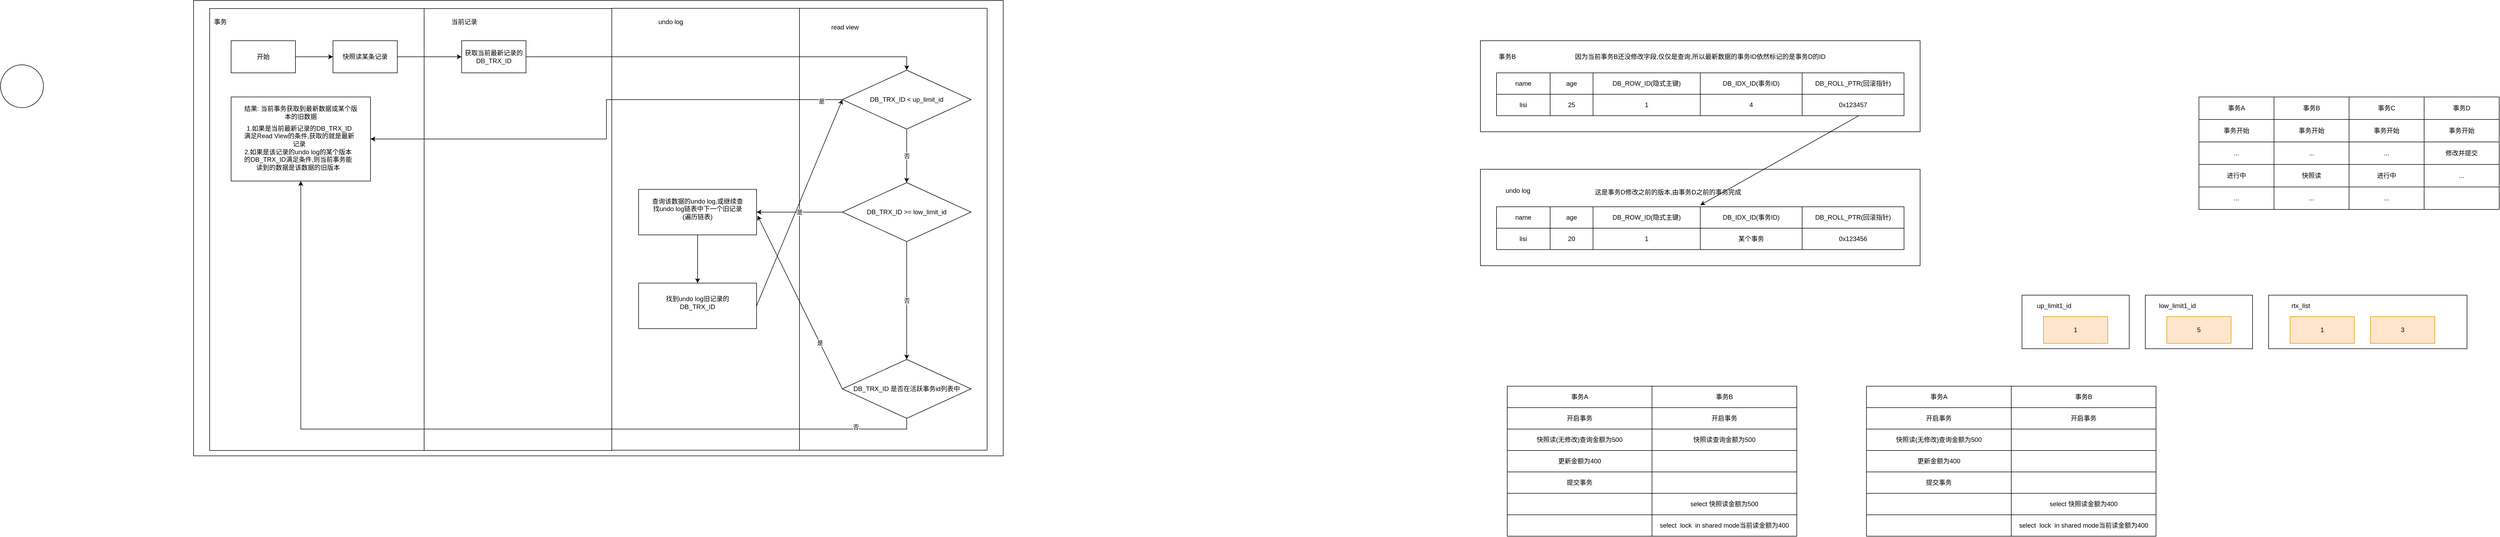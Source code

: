 <mxfile version="14.5.4" type="github"><diagram id="CiYiA7Lm6PlX9SgXNYzB" name="第 1 页"><mxGraphModel dx="5797" dy="763" grid="1" gridSize="10" guides="1" tooltips="1" connect="1" arrows="1" fold="1" page="1" pageScale="1" pageWidth="827" pageHeight="1169" math="0" shadow="0"><root><mxCell id="0"/><mxCell id="1" parent="0"/><mxCell id="VI7met31tcs0pyRNl2XF-115" value="" style="rounded=0;whiteSpace=wrap;html=1;" parent="1" vertex="1"><mxGeometry x="-3610" y="50" width="1510" height="850" as="geometry"/></mxCell><mxCell id="VI7met31tcs0pyRNl2XF-125" value="" style="rounded=0;whiteSpace=wrap;html=1;" parent="1" vertex="1"><mxGeometry x="-2480" y="64.5" width="350" height="825" as="geometry"/></mxCell><mxCell id="VI7met31tcs0pyRNl2XF-123" value="" style="rounded=0;whiteSpace=wrap;html=1;" parent="1" vertex="1"><mxGeometry x="-2830" y="64.5" width="350" height="825" as="geometry"/></mxCell><mxCell id="VI7met31tcs0pyRNl2XF-119" value="" style="rounded=0;whiteSpace=wrap;html=1;" parent="1" vertex="1"><mxGeometry x="-3180" y="65" width="350" height="825" as="geometry"/></mxCell><mxCell id="VI7met31tcs0pyRNl2XF-116" value="" style="rounded=0;whiteSpace=wrap;html=1;" parent="1" vertex="1"><mxGeometry x="-3580" y="65" width="400" height="825" as="geometry"/></mxCell><mxCell id="VI7met31tcs0pyRNl2XF-26" value="" style="shape=table;html=1;whiteSpace=wrap;startSize=0;container=1;collapsible=0;childLayout=tableLayout;" parent="1" vertex="1"><mxGeometry x="130" y="230" width="560" height="210" as="geometry"/></mxCell><mxCell id="VI7met31tcs0pyRNl2XF-27" value="" style="shape=partialRectangle;html=1;whiteSpace=wrap;collapsible=0;dropTarget=0;pointerEvents=0;fillColor=none;top=0;left=0;bottom=0;right=0;points=[[0,0.5],[1,0.5]];portConstraint=eastwest;" parent="VI7met31tcs0pyRNl2XF-26" vertex="1"><mxGeometry width="560" height="42" as="geometry"/></mxCell><mxCell id="VI7met31tcs0pyRNl2XF-28" value="事务A" style="shape=partialRectangle;html=1;whiteSpace=wrap;connectable=0;overflow=hidden;fillColor=none;top=0;left=0;bottom=0;right=0;" parent="VI7met31tcs0pyRNl2XF-27" vertex="1"><mxGeometry width="140" height="42" as="geometry"/></mxCell><mxCell id="VI7met31tcs0pyRNl2XF-29" value="事务B" style="shape=partialRectangle;html=1;whiteSpace=wrap;connectable=0;overflow=hidden;fillColor=none;top=0;left=0;bottom=0;right=0;" parent="VI7met31tcs0pyRNl2XF-27" vertex="1"><mxGeometry x="140" width="140" height="42" as="geometry"/></mxCell><mxCell id="VI7met31tcs0pyRNl2XF-30" value="事务C" style="shape=partialRectangle;html=1;whiteSpace=wrap;connectable=0;overflow=hidden;fillColor=none;top=0;left=0;bottom=0;right=0;" parent="VI7met31tcs0pyRNl2XF-27" vertex="1"><mxGeometry x="280" width="140" height="42" as="geometry"/></mxCell><mxCell id="VI7met31tcs0pyRNl2XF-31" value="事务D" style="shape=partialRectangle;html=1;whiteSpace=wrap;connectable=0;overflow=hidden;fillColor=none;top=0;left=0;bottom=0;right=0;" parent="VI7met31tcs0pyRNl2XF-27" vertex="1"><mxGeometry x="420" width="140" height="42" as="geometry"/></mxCell><mxCell id="VI7met31tcs0pyRNl2XF-32" value="" style="shape=partialRectangle;html=1;whiteSpace=wrap;collapsible=0;dropTarget=0;pointerEvents=0;fillColor=none;top=0;left=0;bottom=0;right=0;points=[[0,0.5],[1,0.5]];portConstraint=eastwest;" parent="VI7met31tcs0pyRNl2XF-26" vertex="1"><mxGeometry y="42" width="560" height="42" as="geometry"/></mxCell><mxCell id="VI7met31tcs0pyRNl2XF-33" value="事务开始" style="shape=partialRectangle;html=1;whiteSpace=wrap;connectable=0;overflow=hidden;fillColor=none;top=0;left=0;bottom=0;right=0;" parent="VI7met31tcs0pyRNl2XF-32" vertex="1"><mxGeometry width="140" height="42" as="geometry"/></mxCell><mxCell id="VI7met31tcs0pyRNl2XF-34" value="事务开始" style="shape=partialRectangle;html=1;whiteSpace=wrap;connectable=0;overflow=hidden;fillColor=none;top=0;left=0;bottom=0;right=0;" parent="VI7met31tcs0pyRNl2XF-32" vertex="1"><mxGeometry x="140" width="140" height="42" as="geometry"/></mxCell><mxCell id="VI7met31tcs0pyRNl2XF-35" value="事务开始" style="shape=partialRectangle;html=1;whiteSpace=wrap;connectable=0;overflow=hidden;fillColor=none;top=0;left=0;bottom=0;right=0;" parent="VI7met31tcs0pyRNl2XF-32" vertex="1"><mxGeometry x="280" width="140" height="42" as="geometry"/></mxCell><mxCell id="VI7met31tcs0pyRNl2XF-36" value="事务开始" style="shape=partialRectangle;html=1;whiteSpace=wrap;connectable=0;overflow=hidden;fillColor=none;top=0;left=0;bottom=0;right=0;" parent="VI7met31tcs0pyRNl2XF-32" vertex="1"><mxGeometry x="420" width="140" height="42" as="geometry"/></mxCell><mxCell id="VI7met31tcs0pyRNl2XF-37" value="" style="shape=partialRectangle;html=1;whiteSpace=wrap;collapsible=0;dropTarget=0;pointerEvents=0;fillColor=none;top=0;left=0;bottom=0;right=0;points=[[0,0.5],[1,0.5]];portConstraint=eastwest;" parent="VI7met31tcs0pyRNl2XF-26" vertex="1"><mxGeometry y="84" width="560" height="42" as="geometry"/></mxCell><mxCell id="VI7met31tcs0pyRNl2XF-38" value="..." style="shape=partialRectangle;html=1;whiteSpace=wrap;connectable=0;overflow=hidden;fillColor=none;top=0;left=0;bottom=0;right=0;" parent="VI7met31tcs0pyRNl2XF-37" vertex="1"><mxGeometry width="140" height="42" as="geometry"/></mxCell><mxCell id="VI7met31tcs0pyRNl2XF-39" value="..." style="shape=partialRectangle;html=1;whiteSpace=wrap;connectable=0;overflow=hidden;fillColor=none;top=0;left=0;bottom=0;right=0;" parent="VI7met31tcs0pyRNl2XF-37" vertex="1"><mxGeometry x="140" width="140" height="42" as="geometry"/></mxCell><mxCell id="VI7met31tcs0pyRNl2XF-40" value="..." style="shape=partialRectangle;html=1;whiteSpace=wrap;connectable=0;overflow=hidden;fillColor=none;top=0;left=0;bottom=0;right=0;" parent="VI7met31tcs0pyRNl2XF-37" vertex="1"><mxGeometry x="280" width="140" height="42" as="geometry"/></mxCell><mxCell id="VI7met31tcs0pyRNl2XF-41" value="修改并提交" style="shape=partialRectangle;html=1;whiteSpace=wrap;connectable=0;overflow=hidden;fillColor=none;top=0;left=0;bottom=0;right=0;" parent="VI7met31tcs0pyRNl2XF-37" vertex="1"><mxGeometry x="420" width="140" height="42" as="geometry"/></mxCell><mxCell id="VI7met31tcs0pyRNl2XF-42" value="" style="shape=partialRectangle;html=1;whiteSpace=wrap;collapsible=0;dropTarget=0;pointerEvents=0;fillColor=none;top=0;left=0;bottom=0;right=0;points=[[0,0.5],[1,0.5]];portConstraint=eastwest;" parent="VI7met31tcs0pyRNl2XF-26" vertex="1"><mxGeometry y="126" width="560" height="42" as="geometry"/></mxCell><mxCell id="VI7met31tcs0pyRNl2XF-43" value="进行中" style="shape=partialRectangle;html=1;whiteSpace=wrap;connectable=0;overflow=hidden;fillColor=none;top=0;left=0;bottom=0;right=0;" parent="VI7met31tcs0pyRNl2XF-42" vertex="1"><mxGeometry width="140" height="42" as="geometry"/></mxCell><mxCell id="VI7met31tcs0pyRNl2XF-44" value="快照读" style="shape=partialRectangle;html=1;whiteSpace=wrap;connectable=0;overflow=hidden;fillColor=none;top=0;left=0;bottom=0;right=0;" parent="VI7met31tcs0pyRNl2XF-42" vertex="1"><mxGeometry x="140" width="140" height="42" as="geometry"/></mxCell><mxCell id="VI7met31tcs0pyRNl2XF-45" value="进行中" style="shape=partialRectangle;html=1;whiteSpace=wrap;connectable=0;overflow=hidden;fillColor=none;top=0;left=0;bottom=0;right=0;" parent="VI7met31tcs0pyRNl2XF-42" vertex="1"><mxGeometry x="280" width="140" height="42" as="geometry"/></mxCell><mxCell id="VI7met31tcs0pyRNl2XF-46" value="..." style="shape=partialRectangle;html=1;whiteSpace=wrap;connectable=0;overflow=hidden;fillColor=none;top=0;left=0;bottom=0;right=0;" parent="VI7met31tcs0pyRNl2XF-42" vertex="1"><mxGeometry x="420" width="140" height="42" as="geometry"/></mxCell><mxCell id="VI7met31tcs0pyRNl2XF-47" value="" style="shape=partialRectangle;html=1;whiteSpace=wrap;collapsible=0;dropTarget=0;pointerEvents=0;fillColor=none;top=0;left=0;bottom=0;right=0;points=[[0,0.5],[1,0.5]];portConstraint=eastwest;" parent="VI7met31tcs0pyRNl2XF-26" vertex="1"><mxGeometry y="168" width="560" height="42" as="geometry"/></mxCell><mxCell id="VI7met31tcs0pyRNl2XF-48" value="..." style="shape=partialRectangle;html=1;whiteSpace=wrap;connectable=0;overflow=hidden;fillColor=none;top=0;left=0;bottom=0;right=0;" parent="VI7met31tcs0pyRNl2XF-47" vertex="1"><mxGeometry width="140" height="42" as="geometry"/></mxCell><mxCell id="VI7met31tcs0pyRNl2XF-49" value="..." style="shape=partialRectangle;html=1;whiteSpace=wrap;connectable=0;overflow=hidden;fillColor=none;top=0;left=0;bottom=0;right=0;" parent="VI7met31tcs0pyRNl2XF-47" vertex="1"><mxGeometry x="140" width="140" height="42" as="geometry"/></mxCell><mxCell id="VI7met31tcs0pyRNl2XF-50" value="..." style="shape=partialRectangle;html=1;whiteSpace=wrap;connectable=0;overflow=hidden;fillColor=none;top=0;left=0;bottom=0;right=0;" parent="VI7met31tcs0pyRNl2XF-47" vertex="1"><mxGeometry x="280" width="140" height="42" as="geometry"/></mxCell><mxCell id="VI7met31tcs0pyRNl2XF-51" value="" style="shape=partialRectangle;html=1;whiteSpace=wrap;connectable=0;overflow=hidden;fillColor=none;top=0;left=0;bottom=0;right=0;" parent="VI7met31tcs0pyRNl2XF-47" vertex="1"><mxGeometry x="420" width="140" height="42" as="geometry"/></mxCell><mxCell id="VI7met31tcs0pyRNl2XF-52" value="" style="rounded=0;whiteSpace=wrap;html=1;" parent="1" vertex="1"><mxGeometry x="-200" y="600" width="200" height="100" as="geometry"/></mxCell><mxCell id="VI7met31tcs0pyRNl2XF-53" value="&lt;div&gt;up_limit1_id&lt;/div&gt;" style="text;html=1;strokeColor=none;fillColor=none;align=center;verticalAlign=middle;whiteSpace=wrap;rounded=0;" parent="1" vertex="1"><mxGeometry x="-160" y="610" width="40" height="20" as="geometry"/></mxCell><mxCell id="VI7met31tcs0pyRNl2XF-54" value="1" style="rounded=0;whiteSpace=wrap;html=1;fillColor=#ffe6cc;strokeColor=#d79b00;" parent="1" vertex="1"><mxGeometry x="-160" y="640" width="120" height="50" as="geometry"/></mxCell><mxCell id="VI7met31tcs0pyRNl2XF-55" value="" style="rounded=0;whiteSpace=wrap;html=1;" parent="1" vertex="1"><mxGeometry x="30" y="600" width="200" height="100" as="geometry"/></mxCell><mxCell id="VI7met31tcs0pyRNl2XF-56" value="&lt;div&gt;low_limit1_id&lt;/div&gt;" style="text;html=1;strokeColor=none;fillColor=none;align=center;verticalAlign=middle;whiteSpace=wrap;rounded=0;" parent="1" vertex="1"><mxGeometry x="70" y="610" width="40" height="20" as="geometry"/></mxCell><mxCell id="VI7met31tcs0pyRNl2XF-57" value="5" style="rounded=0;whiteSpace=wrap;html=1;fillColor=#ffe6cc;strokeColor=#d79b00;" parent="1" vertex="1"><mxGeometry x="70" y="640" width="120" height="50" as="geometry"/></mxCell><mxCell id="VI7met31tcs0pyRNl2XF-58" value="" style="rounded=0;whiteSpace=wrap;html=1;" parent="1" vertex="1"><mxGeometry x="260" y="600" width="370" height="100" as="geometry"/></mxCell><mxCell id="VI7met31tcs0pyRNl2XF-59" value="rtx_list" style="text;html=1;strokeColor=none;fillColor=none;align=center;verticalAlign=middle;whiteSpace=wrap;rounded=0;" parent="1" vertex="1"><mxGeometry x="300" y="610" width="40" height="20" as="geometry"/></mxCell><mxCell id="VI7met31tcs0pyRNl2XF-60" value="1" style="rounded=0;whiteSpace=wrap;html=1;fillColor=#ffe6cc;strokeColor=#d79b00;" parent="1" vertex="1"><mxGeometry x="300" y="640" width="120" height="50" as="geometry"/></mxCell><mxCell id="VI7met31tcs0pyRNl2XF-61" value="3" style="rounded=0;whiteSpace=wrap;html=1;fillColor=#ffe6cc;strokeColor=#d79b00;" parent="1" vertex="1"><mxGeometry x="450" y="640" width="120" height="50" as="geometry"/></mxCell><mxCell id="VI7met31tcs0pyRNl2XF-62" value="" style="rounded=0;whiteSpace=wrap;html=1;" parent="1" vertex="1"><mxGeometry x="-1210" y="125" width="820" height="170" as="geometry"/></mxCell><mxCell id="VI7met31tcs0pyRNl2XF-63" value="" style="shape=table;html=1;whiteSpace=wrap;startSize=0;container=1;collapsible=0;childLayout=tableLayout;" parent="1" vertex="1"><mxGeometry x="-1180" y="185" width="760" height="80" as="geometry"/></mxCell><mxCell id="VI7met31tcs0pyRNl2XF-64" value="" style="shape=partialRectangle;html=1;whiteSpace=wrap;collapsible=0;dropTarget=0;pointerEvents=0;fillColor=none;top=0;left=0;bottom=0;right=0;points=[[0,0.5],[1,0.5]];portConstraint=eastwest;" parent="VI7met31tcs0pyRNl2XF-63" vertex="1"><mxGeometry width="760" height="40" as="geometry"/></mxCell><mxCell id="VI7met31tcs0pyRNl2XF-65" value="name" style="shape=partialRectangle;html=1;whiteSpace=wrap;connectable=0;overflow=hidden;fillColor=none;top=0;left=0;bottom=0;right=0;" parent="VI7met31tcs0pyRNl2XF-64" vertex="1"><mxGeometry width="100" height="40" as="geometry"/></mxCell><mxCell id="VI7met31tcs0pyRNl2XF-66" value="age" style="shape=partialRectangle;html=1;whiteSpace=wrap;connectable=0;overflow=hidden;fillColor=none;top=0;left=0;bottom=0;right=0;" parent="VI7met31tcs0pyRNl2XF-64" vertex="1"><mxGeometry x="100" width="80" height="40" as="geometry"/></mxCell><mxCell id="VI7met31tcs0pyRNl2XF-67" value="DB_ROW_ID(隐式主键)" style="shape=partialRectangle;html=1;whiteSpace=wrap;connectable=0;overflow=hidden;fillColor=none;top=0;left=0;bottom=0;right=0;" parent="VI7met31tcs0pyRNl2XF-64" vertex="1"><mxGeometry x="180" width="200" height="40" as="geometry"/></mxCell><mxCell id="VI7met31tcs0pyRNl2XF-68" value="DB_IDX_ID(事务ID)" style="shape=partialRectangle;html=1;whiteSpace=wrap;connectable=0;overflow=hidden;fillColor=none;top=0;left=0;bottom=0;right=0;" parent="VI7met31tcs0pyRNl2XF-64" vertex="1"><mxGeometry x="380" width="190" height="40" as="geometry"/></mxCell><mxCell id="VI7met31tcs0pyRNl2XF-69" value="DB_ROLL_PTR(回滚指针)" style="shape=partialRectangle;html=1;whiteSpace=wrap;connectable=0;overflow=hidden;fillColor=none;top=0;left=0;bottom=0;right=0;" parent="VI7met31tcs0pyRNl2XF-64" vertex="1"><mxGeometry x="570" width="190" height="40" as="geometry"/></mxCell><mxCell id="VI7met31tcs0pyRNl2XF-70" value="" style="shape=partialRectangle;html=1;whiteSpace=wrap;collapsible=0;dropTarget=0;pointerEvents=0;fillColor=none;top=0;left=0;bottom=0;right=0;points=[[0,0.5],[1,0.5]];portConstraint=eastwest;" parent="VI7met31tcs0pyRNl2XF-63" vertex="1"><mxGeometry y="40" width="760" height="40" as="geometry"/></mxCell><mxCell id="VI7met31tcs0pyRNl2XF-71" value="lisi" style="shape=partialRectangle;html=1;whiteSpace=wrap;connectable=0;overflow=hidden;fillColor=none;top=0;left=0;bottom=0;right=0;" parent="VI7met31tcs0pyRNl2XF-70" vertex="1"><mxGeometry width="100" height="40" as="geometry"/></mxCell><mxCell id="VI7met31tcs0pyRNl2XF-72" value="25" style="shape=partialRectangle;html=1;whiteSpace=wrap;connectable=0;overflow=hidden;fillColor=none;top=0;left=0;bottom=0;right=0;" parent="VI7met31tcs0pyRNl2XF-70" vertex="1"><mxGeometry x="100" width="80" height="40" as="geometry"/></mxCell><mxCell id="VI7met31tcs0pyRNl2XF-73" value="1" style="shape=partialRectangle;html=1;whiteSpace=wrap;connectable=0;overflow=hidden;fillColor=none;top=0;left=0;bottom=0;right=0;" parent="VI7met31tcs0pyRNl2XF-70" vertex="1"><mxGeometry x="180" width="200" height="40" as="geometry"/></mxCell><mxCell id="VI7met31tcs0pyRNl2XF-74" value="4" style="shape=partialRectangle;html=1;whiteSpace=wrap;connectable=0;overflow=hidden;fillColor=none;top=0;left=0;bottom=0;right=0;" parent="VI7met31tcs0pyRNl2XF-70" vertex="1"><mxGeometry x="380" width="190" height="40" as="geometry"/></mxCell><mxCell id="VI7met31tcs0pyRNl2XF-75" value="0x123457" style="shape=partialRectangle;html=1;whiteSpace=wrap;connectable=0;overflow=hidden;fillColor=none;top=0;left=0;bottom=0;right=0;" parent="VI7met31tcs0pyRNl2XF-70" vertex="1"><mxGeometry x="570" width="190" height="40" as="geometry"/></mxCell><mxCell id="VI7met31tcs0pyRNl2XF-76" value="&lt;div&gt;事务B&lt;/div&gt;" style="text;html=1;strokeColor=none;fillColor=none;align=center;verticalAlign=middle;whiteSpace=wrap;rounded=0;" parent="1" vertex="1"><mxGeometry x="-1180" y="145" width="40" height="20" as="geometry"/></mxCell><mxCell id="VI7met31tcs0pyRNl2XF-77" value="" style="rounded=0;whiteSpace=wrap;html=1;" parent="1" vertex="1"><mxGeometry x="-1210" y="365" width="820" height="180" as="geometry"/></mxCell><mxCell id="VI7met31tcs0pyRNl2XF-78" value="" style="shape=table;html=1;whiteSpace=wrap;startSize=0;container=1;collapsible=0;childLayout=tableLayout;" parent="1" vertex="1"><mxGeometry x="-1180" y="435" width="760" height="80" as="geometry"/></mxCell><mxCell id="VI7met31tcs0pyRNl2XF-79" value="" style="shape=partialRectangle;html=1;whiteSpace=wrap;collapsible=0;dropTarget=0;pointerEvents=0;fillColor=none;top=0;left=0;bottom=0;right=0;points=[[0,0.5],[1,0.5]];portConstraint=eastwest;" parent="VI7met31tcs0pyRNl2XF-78" vertex="1"><mxGeometry width="760" height="40" as="geometry"/></mxCell><mxCell id="VI7met31tcs0pyRNl2XF-80" value="name" style="shape=partialRectangle;html=1;whiteSpace=wrap;connectable=0;overflow=hidden;fillColor=none;top=0;left=0;bottom=0;right=0;" parent="VI7met31tcs0pyRNl2XF-79" vertex="1"><mxGeometry width="100" height="40" as="geometry"/></mxCell><mxCell id="VI7met31tcs0pyRNl2XF-81" value="age" style="shape=partialRectangle;html=1;whiteSpace=wrap;connectable=0;overflow=hidden;fillColor=none;top=0;left=0;bottom=0;right=0;" parent="VI7met31tcs0pyRNl2XF-79" vertex="1"><mxGeometry x="100" width="80" height="40" as="geometry"/></mxCell><mxCell id="VI7met31tcs0pyRNl2XF-82" value="DB_ROW_ID(隐式主键)" style="shape=partialRectangle;html=1;whiteSpace=wrap;connectable=0;overflow=hidden;fillColor=none;top=0;left=0;bottom=0;right=0;" parent="VI7met31tcs0pyRNl2XF-79" vertex="1"><mxGeometry x="180" width="200" height="40" as="geometry"/></mxCell><mxCell id="VI7met31tcs0pyRNl2XF-83" value="DB_IDX_ID(事务ID)" style="shape=partialRectangle;html=1;whiteSpace=wrap;connectable=0;overflow=hidden;fillColor=none;top=0;left=0;bottom=0;right=0;" parent="VI7met31tcs0pyRNl2XF-79" vertex="1"><mxGeometry x="380" width="190" height="40" as="geometry"/></mxCell><mxCell id="VI7met31tcs0pyRNl2XF-84" value="DB_ROLL_PTR(回滚指针)" style="shape=partialRectangle;html=1;whiteSpace=wrap;connectable=0;overflow=hidden;fillColor=none;top=0;left=0;bottom=0;right=0;" parent="VI7met31tcs0pyRNl2XF-79" vertex="1"><mxGeometry x="570" width="190" height="40" as="geometry"/></mxCell><mxCell id="VI7met31tcs0pyRNl2XF-85" value="" style="shape=partialRectangle;html=1;whiteSpace=wrap;collapsible=0;dropTarget=0;pointerEvents=0;fillColor=none;top=0;left=0;bottom=0;right=0;points=[[0,0.5],[1,0.5]];portConstraint=eastwest;" parent="VI7met31tcs0pyRNl2XF-78" vertex="1"><mxGeometry y="40" width="760" height="40" as="geometry"/></mxCell><mxCell id="VI7met31tcs0pyRNl2XF-86" value="lisi" style="shape=partialRectangle;html=1;whiteSpace=wrap;connectable=0;overflow=hidden;fillColor=none;top=0;left=0;bottom=0;right=0;" parent="VI7met31tcs0pyRNl2XF-85" vertex="1"><mxGeometry width="100" height="40" as="geometry"/></mxCell><mxCell id="VI7met31tcs0pyRNl2XF-87" value="20" style="shape=partialRectangle;html=1;whiteSpace=wrap;connectable=0;overflow=hidden;fillColor=none;top=0;left=0;bottom=0;right=0;" parent="VI7met31tcs0pyRNl2XF-85" vertex="1"><mxGeometry x="100" width="80" height="40" as="geometry"/></mxCell><mxCell id="VI7met31tcs0pyRNl2XF-88" value="1" style="shape=partialRectangle;html=1;whiteSpace=wrap;connectable=0;overflow=hidden;fillColor=none;top=0;left=0;bottom=0;right=0;" parent="VI7met31tcs0pyRNl2XF-85" vertex="1"><mxGeometry x="180" width="200" height="40" as="geometry"/></mxCell><mxCell id="VI7met31tcs0pyRNl2XF-89" value="某个事务" style="shape=partialRectangle;html=1;whiteSpace=wrap;connectable=0;overflow=hidden;fillColor=none;top=0;left=0;bottom=0;right=0;" parent="VI7met31tcs0pyRNl2XF-85" vertex="1"><mxGeometry x="380" width="190" height="40" as="geometry"/></mxCell><mxCell id="VI7met31tcs0pyRNl2XF-90" value="0x123456" style="shape=partialRectangle;html=1;whiteSpace=wrap;connectable=0;overflow=hidden;fillColor=none;top=0;left=0;bottom=0;right=0;" parent="VI7met31tcs0pyRNl2XF-85" vertex="1"><mxGeometry x="570" width="190" height="40" as="geometry"/></mxCell><mxCell id="VI7met31tcs0pyRNl2XF-91" value="undo log" style="text;html=1;strokeColor=none;fillColor=none;align=center;verticalAlign=middle;whiteSpace=wrap;rounded=0;" parent="1" vertex="1"><mxGeometry x="-1180" y="395" width="80" height="20" as="geometry"/></mxCell><mxCell id="VI7met31tcs0pyRNl2XF-92" value="" style="endArrow=classic;html=1;exitX=0.876;exitY=1;exitDx=0;exitDy=0;exitPerimeter=0;" parent="1" edge="1"><mxGeometry width="50" height="50" relative="1" as="geometry"><mxPoint x="-504.24" y="265" as="sourcePoint"/><mxPoint x="-800" y="432" as="targetPoint"/></mxGeometry></mxCell><mxCell id="VI7met31tcs0pyRNl2XF-93" value="因为当前事务B还没修改字段,仅仅是查询,所以最新数据的事务ID依然标记的是事务D的ID" style="text;html=1;strokeColor=none;fillColor=none;align=center;verticalAlign=middle;whiteSpace=wrap;rounded=0;" parent="1" vertex="1"><mxGeometry x="-1090" y="145" width="580" height="20" as="geometry"/></mxCell><mxCell id="VI7met31tcs0pyRNl2XF-94" value="这是事务D修改之前的版本,由事务D之前的事务完成" style="text;html=1;strokeColor=none;fillColor=none;align=center;verticalAlign=middle;whiteSpace=wrap;rounded=0;" parent="1" vertex="1"><mxGeometry x="-1070" y="398" width="420" height="20" as="geometry"/></mxCell><mxCell id="VI7met31tcs0pyRNl2XF-106" value="" style="edgeStyle=orthogonalEdgeStyle;rounded=0;orthogonalLoop=1;jettySize=auto;html=1;" parent="1" source="VI7met31tcs0pyRNl2XF-95" target="VI7met31tcs0pyRNl2XF-96" edge="1"><mxGeometry relative="1" as="geometry"/></mxCell><mxCell id="VI7met31tcs0pyRNl2XF-95" value="开始" style="rounded=0;whiteSpace=wrap;html=1;" parent="1" vertex="1"><mxGeometry x="-3540" y="125" width="120" height="60" as="geometry"/></mxCell><mxCell id="VI7met31tcs0pyRNl2XF-107" style="edgeStyle=orthogonalEdgeStyle;rounded=0;orthogonalLoop=1;jettySize=auto;html=1;exitX=1;exitY=0.5;exitDx=0;exitDy=0;" parent="1" source="VI7met31tcs0pyRNl2XF-96" target="VI7met31tcs0pyRNl2XF-97" edge="1"><mxGeometry relative="1" as="geometry"/></mxCell><mxCell id="VI7met31tcs0pyRNl2XF-96" value="快照读某条记录" style="rounded=0;whiteSpace=wrap;html=1;" parent="1" vertex="1"><mxGeometry x="-3350" y="125" width="120" height="60" as="geometry"/></mxCell><mxCell id="VI7met31tcs0pyRNl2XF-110" style="edgeStyle=orthogonalEdgeStyle;rounded=0;orthogonalLoop=1;jettySize=auto;html=1;exitX=1;exitY=0.5;exitDx=0;exitDy=0;entryX=0.5;entryY=0;entryDx=0;entryDy=0;" parent="1" source="VI7met31tcs0pyRNl2XF-97" target="VI7met31tcs0pyRNl2XF-105" edge="1"><mxGeometry relative="1" as="geometry"/></mxCell><mxCell id="VI7met31tcs0pyRNl2XF-97" value="获取当前最新记录的DB_TRX_ID" style="rounded=0;whiteSpace=wrap;html=1;" parent="1" vertex="1"><mxGeometry x="-3110" y="125" width="120" height="60" as="geometry"/></mxCell><mxCell id="VI7met31tcs0pyRNl2XF-142" style="rounded=0;orthogonalLoop=1;jettySize=auto;html=1;exitX=0;exitY=0.5;exitDx=0;exitDy=0;entryX=1.008;entryY=0.576;entryDx=0;entryDy=0;entryPerimeter=0;" parent="1" source="VI7met31tcs0pyRNl2XF-103" target="VI7met31tcs0pyRNl2XF-137" edge="1"><mxGeometry relative="1" as="geometry"/></mxCell><mxCell id="VI7met31tcs0pyRNl2XF-143" value="是" style="edgeLabel;html=1;align=center;verticalAlign=middle;resizable=0;points=[];" parent="VI7met31tcs0pyRNl2XF-142" vertex="1" connectable="0"><mxGeometry x="-0.467" relative="1" as="geometry"><mxPoint as="offset"/></mxGeometry></mxCell><mxCell id="VI7met31tcs0pyRNl2XF-150" style="edgeStyle=orthogonalEdgeStyle;rounded=0;orthogonalLoop=1;jettySize=auto;html=1;exitX=0.5;exitY=1;exitDx=0;exitDy=0;entryX=0.5;entryY=1;entryDx=0;entryDy=0;" parent="1" source="VI7met31tcs0pyRNl2XF-103" target="VI7met31tcs0pyRNl2XF-128" edge="1"><mxGeometry relative="1" as="geometry"/></mxCell><mxCell id="VI7met31tcs0pyRNl2XF-151" value="否" style="edgeLabel;html=1;align=center;verticalAlign=middle;resizable=0;points=[];" parent="VI7met31tcs0pyRNl2XF-150" vertex="1" connectable="0"><mxGeometry x="-0.857" y="-4" relative="1" as="geometry"><mxPoint as="offset"/></mxGeometry></mxCell><mxCell id="VI7met31tcs0pyRNl2XF-103" value="DB_TRX_ID 是否在活跃事务id列表中" style="rhombus;whiteSpace=wrap;html=1;" parent="1" vertex="1"><mxGeometry x="-2400" y="720" width="240" height="110" as="geometry"/></mxCell><mxCell id="VI7met31tcs0pyRNl2XF-114" value="否" style="edgeStyle=orthogonalEdgeStyle;rounded=0;orthogonalLoop=1;jettySize=auto;html=1;exitX=0.5;exitY=1;exitDx=0;exitDy=0;entryX=0.5;entryY=0;entryDx=0;entryDy=0;" parent="1" source="VI7met31tcs0pyRNl2XF-104" target="VI7met31tcs0pyRNl2XF-103" edge="1"><mxGeometry relative="1" as="geometry"/></mxCell><mxCell id="VI7met31tcs0pyRNl2XF-140" value="是" style="edgeStyle=orthogonalEdgeStyle;rounded=0;orthogonalLoop=1;jettySize=auto;html=1;exitX=0;exitY=0.5;exitDx=0;exitDy=0;entryX=1;entryY=0.5;entryDx=0;entryDy=0;" parent="1" source="VI7met31tcs0pyRNl2XF-104" target="VI7met31tcs0pyRNl2XF-137" edge="1"><mxGeometry relative="1" as="geometry"/></mxCell><mxCell id="VI7met31tcs0pyRNl2XF-104" value="DB_TRX_ID &amp;gt;= low_limit_id" style="rhombus;whiteSpace=wrap;html=1;" parent="1" vertex="1"><mxGeometry x="-2400" y="390" width="240" height="110" as="geometry"/></mxCell><mxCell id="VI7met31tcs0pyRNl2XF-111" value="否" style="edgeStyle=orthogonalEdgeStyle;rounded=0;orthogonalLoop=1;jettySize=auto;html=1;" parent="1" source="VI7met31tcs0pyRNl2XF-105" target="VI7met31tcs0pyRNl2XF-104" edge="1"><mxGeometry relative="1" as="geometry"/></mxCell><mxCell id="VI7met31tcs0pyRNl2XF-134" style="edgeStyle=orthogonalEdgeStyle;rounded=0;orthogonalLoop=1;jettySize=auto;html=1;exitX=0;exitY=0.5;exitDx=0;exitDy=0;" parent="1" source="VI7met31tcs0pyRNl2XF-105" target="VI7met31tcs0pyRNl2XF-128" edge="1"><mxGeometry relative="1" as="geometry"/></mxCell><mxCell id="VI7met31tcs0pyRNl2XF-136" value="是" style="edgeLabel;html=1;align=center;verticalAlign=middle;resizable=0;points=[];" parent="VI7met31tcs0pyRNl2XF-134" vertex="1" connectable="0"><mxGeometry x="-0.918" y="3" relative="1" as="geometry"><mxPoint as="offset"/></mxGeometry></mxCell><mxCell id="VI7met31tcs0pyRNl2XF-105" value="DB_TRX_ID &amp;lt; up_limit_id" style="rhombus;whiteSpace=wrap;html=1;" parent="1" vertex="1"><mxGeometry x="-2400" y="180" width="240" height="110" as="geometry"/></mxCell><mxCell id="VI7met31tcs0pyRNl2XF-118" value="事务" style="text;html=1;strokeColor=none;fillColor=none;align=center;verticalAlign=middle;whiteSpace=wrap;rounded=0;" parent="1" vertex="1"><mxGeometry x="-3580" y="80" width="40" height="20" as="geometry"/></mxCell><mxCell id="VI7met31tcs0pyRNl2XF-120" value="当前记录" style="text;html=1;strokeColor=none;fillColor=none;align=center;verticalAlign=middle;whiteSpace=wrap;rounded=0;" parent="1" vertex="1"><mxGeometry x="-3150" y="80" width="90" height="20" as="geometry"/></mxCell><mxCell id="VI7met31tcs0pyRNl2XF-126" value="&lt;div&gt;undo log&lt;/div&gt;" style="text;html=1;strokeColor=none;fillColor=none;align=center;verticalAlign=middle;whiteSpace=wrap;rounded=0;" parent="1" vertex="1"><mxGeometry x="-2790" y="80" width="140" height="20" as="geometry"/></mxCell><mxCell id="VI7met31tcs0pyRNl2XF-127" value="read view" style="text;html=1;strokeColor=none;fillColor=none;align=center;verticalAlign=middle;whiteSpace=wrap;rounded=0;" parent="1" vertex="1"><mxGeometry x="-2440" y="90" width="90" height="20" as="geometry"/></mxCell><mxCell id="VI7met31tcs0pyRNl2XF-128" value="" style="rounded=0;whiteSpace=wrap;html=1;" parent="1" vertex="1"><mxGeometry x="-3540" y="230" width="260" height="157" as="geometry"/></mxCell><mxCell id="VI7met31tcs0pyRNl2XF-129" value="结果: 当前事务获取到最新数据或某个版本的旧数据" style="text;html=1;strokeColor=none;fillColor=none;align=center;verticalAlign=middle;whiteSpace=wrap;rounded=0;" parent="1" vertex="1"><mxGeometry x="-3520" y="248.5" width="220" height="20" as="geometry"/></mxCell><mxCell id="VI7met31tcs0pyRNl2XF-130" value="1.如果是当前最新记录的DB_TRX_ID满足Read View的条件,获取的就是最新记录" style="text;html=1;strokeColor=none;fillColor=none;align=center;verticalAlign=middle;whiteSpace=wrap;rounded=0;" parent="1" vertex="1"><mxGeometry x="-3518" y="294.5" width="210" height="16" as="geometry"/></mxCell><mxCell id="VI7met31tcs0pyRNl2XF-132" value="2.如果是该记录的undo log的某个版本的DB_TRX_ID满足条件,则当前事务能读到的数据是该数据的旧版本" style="text;html=1;strokeColor=none;fillColor=none;align=center;verticalAlign=middle;whiteSpace=wrap;rounded=0;" parent="1" vertex="1"><mxGeometry x="-3520" y="338.5" width="210" height="16" as="geometry"/></mxCell><mxCell id="VI7met31tcs0pyRNl2XF-137" value="" style="rounded=0;whiteSpace=wrap;html=1;" parent="1" vertex="1"><mxGeometry x="-2780" y="402.5" width="220" height="85" as="geometry"/></mxCell><mxCell id="VI7met31tcs0pyRNl2XF-139" value="查询该数据的undo log,或继续查找undo log链表中下一个旧记录(遍历链表)" style="text;html=1;strokeColor=none;fillColor=none;align=center;verticalAlign=middle;whiteSpace=wrap;rounded=0;" parent="1" vertex="1"><mxGeometry x="-2760" y="418" width="180" height="42" as="geometry"/></mxCell><mxCell id="VI7met31tcs0pyRNl2XF-149" style="edgeStyle=none;rounded=0;orthogonalLoop=1;jettySize=auto;html=1;exitX=1;exitY=0.5;exitDx=0;exitDy=0;entryX=0;entryY=0.5;entryDx=0;entryDy=0;" parent="1" source="VI7met31tcs0pyRNl2XF-144" target="VI7met31tcs0pyRNl2XF-105" edge="1"><mxGeometry relative="1" as="geometry"/></mxCell><mxCell id="VI7met31tcs0pyRNl2XF-144" value="" style="rounded=0;whiteSpace=wrap;html=1;" parent="1" vertex="1"><mxGeometry x="-2780" y="577.5" width="220" height="85" as="geometry"/></mxCell><mxCell id="VI7met31tcs0pyRNl2XF-145" value="找到undo log旧记录的DB_TRX_ID" style="text;html=1;strokeColor=none;fillColor=none;align=center;verticalAlign=middle;whiteSpace=wrap;rounded=0;" parent="1" vertex="1"><mxGeometry x="-2760" y="593" width="180" height="42" as="geometry"/></mxCell><mxCell id="VI7met31tcs0pyRNl2XF-148" value="" style="endArrow=classic;html=1;exitX=0.5;exitY=1;exitDx=0;exitDy=0;" parent="1" source="VI7met31tcs0pyRNl2XF-137" target="VI7met31tcs0pyRNl2XF-144" edge="1"><mxGeometry width="50" height="50" relative="1" as="geometry"><mxPoint x="-2660" y="550" as="sourcePoint"/><mxPoint x="-2610" y="500" as="targetPoint"/></mxGeometry></mxCell><mxCell id="VI7met31tcs0pyRNl2XF-152" value="" style="shape=table;html=1;whiteSpace=wrap;startSize=0;container=1;collapsible=0;childLayout=tableLayout;" parent="1" vertex="1"><mxGeometry x="-1160" y="770" width="540" height="280" as="geometry"/></mxCell><mxCell id="VI7met31tcs0pyRNl2XF-153" value="" style="shape=partialRectangle;html=1;whiteSpace=wrap;collapsible=0;dropTarget=0;pointerEvents=0;fillColor=none;top=0;left=0;bottom=0;right=0;points=[[0,0.5],[1,0.5]];portConstraint=eastwest;" parent="VI7met31tcs0pyRNl2XF-152" vertex="1"><mxGeometry width="540" height="40" as="geometry"/></mxCell><mxCell id="VI7met31tcs0pyRNl2XF-154" value="事务A" style="shape=partialRectangle;html=1;whiteSpace=wrap;connectable=0;overflow=hidden;fillColor=none;top=0;left=0;bottom=0;right=0;" parent="VI7met31tcs0pyRNl2XF-153" vertex="1"><mxGeometry width="270" height="40" as="geometry"/></mxCell><mxCell id="VI7met31tcs0pyRNl2XF-155" value="事务B" style="shape=partialRectangle;html=1;whiteSpace=wrap;connectable=0;overflow=hidden;fillColor=none;top=0;left=0;bottom=0;right=0;" parent="VI7met31tcs0pyRNl2XF-153" vertex="1"><mxGeometry x="270" width="270" height="40" as="geometry"/></mxCell><mxCell id="VI7met31tcs0pyRNl2XF-156" value="" style="shape=partialRectangle;html=1;whiteSpace=wrap;collapsible=0;dropTarget=0;pointerEvents=0;fillColor=none;top=0;left=0;bottom=0;right=0;points=[[0,0.5],[1,0.5]];portConstraint=eastwest;" parent="VI7met31tcs0pyRNl2XF-152" vertex="1"><mxGeometry y="40" width="540" height="40" as="geometry"/></mxCell><mxCell id="VI7met31tcs0pyRNl2XF-157" value="开启事务" style="shape=partialRectangle;html=1;whiteSpace=wrap;connectable=0;overflow=hidden;fillColor=none;top=0;left=0;bottom=0;right=0;" parent="VI7met31tcs0pyRNl2XF-156" vertex="1"><mxGeometry width="270" height="40" as="geometry"/></mxCell><mxCell id="VI7met31tcs0pyRNl2XF-158" value="开启事务" style="shape=partialRectangle;html=1;whiteSpace=wrap;connectable=0;overflow=hidden;fillColor=none;top=0;left=0;bottom=0;right=0;" parent="VI7met31tcs0pyRNl2XF-156" vertex="1"><mxGeometry x="270" width="270" height="40" as="geometry"/></mxCell><mxCell id="VI7met31tcs0pyRNl2XF-159" value="" style="shape=partialRectangle;html=1;whiteSpace=wrap;collapsible=0;dropTarget=0;pointerEvents=0;fillColor=none;top=0;left=0;bottom=0;right=0;points=[[0,0.5],[1,0.5]];portConstraint=eastwest;" parent="VI7met31tcs0pyRNl2XF-152" vertex="1"><mxGeometry y="80" width="540" height="40" as="geometry"/></mxCell><mxCell id="VI7met31tcs0pyRNl2XF-160" value="快照读(无修改)查询金额为500" style="shape=partialRectangle;html=1;whiteSpace=wrap;connectable=0;overflow=hidden;fillColor=none;top=0;left=0;bottom=0;right=0;" parent="VI7met31tcs0pyRNl2XF-159" vertex="1"><mxGeometry width="270" height="40" as="geometry"/></mxCell><mxCell id="VI7met31tcs0pyRNl2XF-161" value="快照读查询金额为500" style="shape=partialRectangle;html=1;whiteSpace=wrap;connectable=0;overflow=hidden;fillColor=none;top=0;left=0;bottom=0;right=0;" parent="VI7met31tcs0pyRNl2XF-159" vertex="1"><mxGeometry x="270" width="270" height="40" as="geometry"/></mxCell><mxCell id="VI7met31tcs0pyRNl2XF-162" value="" style="shape=partialRectangle;html=1;whiteSpace=wrap;collapsible=0;dropTarget=0;pointerEvents=0;fillColor=none;top=0;left=0;bottom=0;right=0;points=[[0,0.5],[1,0.5]];portConstraint=eastwest;" parent="VI7met31tcs0pyRNl2XF-152" vertex="1"><mxGeometry y="120" width="540" height="40" as="geometry"/></mxCell><mxCell id="VI7met31tcs0pyRNl2XF-163" value="更新金额为400" style="shape=partialRectangle;html=1;whiteSpace=wrap;connectable=0;overflow=hidden;fillColor=none;top=0;left=0;bottom=0;right=0;" parent="VI7met31tcs0pyRNl2XF-162" vertex="1"><mxGeometry width="270" height="40" as="geometry"/></mxCell><mxCell id="VI7met31tcs0pyRNl2XF-164" value="" style="shape=partialRectangle;html=1;whiteSpace=wrap;connectable=0;overflow=hidden;fillColor=none;top=0;left=0;bottom=0;right=0;" parent="VI7met31tcs0pyRNl2XF-162" vertex="1"><mxGeometry x="270" width="270" height="40" as="geometry"/></mxCell><mxCell id="VI7met31tcs0pyRNl2XF-165" value="" style="shape=partialRectangle;html=1;whiteSpace=wrap;collapsible=0;dropTarget=0;pointerEvents=0;fillColor=none;top=0;left=0;bottom=0;right=0;points=[[0,0.5],[1,0.5]];portConstraint=eastwest;" parent="VI7met31tcs0pyRNl2XF-152" vertex="1"><mxGeometry y="160" width="540" height="40" as="geometry"/></mxCell><mxCell id="VI7met31tcs0pyRNl2XF-166" value="提交事务" style="shape=partialRectangle;html=1;whiteSpace=wrap;connectable=0;overflow=hidden;fillColor=none;top=0;left=0;bottom=0;right=0;" parent="VI7met31tcs0pyRNl2XF-165" vertex="1"><mxGeometry width="270" height="40" as="geometry"/></mxCell><mxCell id="VI7met31tcs0pyRNl2XF-167" value="" style="shape=partialRectangle;html=1;whiteSpace=wrap;connectable=0;overflow=hidden;fillColor=none;top=0;left=0;bottom=0;right=0;" parent="VI7met31tcs0pyRNl2XF-165" vertex="1"><mxGeometry x="270" width="270" height="40" as="geometry"/></mxCell><mxCell id="VI7met31tcs0pyRNl2XF-168" value="" style="shape=partialRectangle;html=1;whiteSpace=wrap;collapsible=0;dropTarget=0;pointerEvents=0;fillColor=none;top=0;left=0;bottom=0;right=0;points=[[0,0.5],[1,0.5]];portConstraint=eastwest;" parent="VI7met31tcs0pyRNl2XF-152" vertex="1"><mxGeometry y="200" width="540" height="40" as="geometry"/></mxCell><mxCell id="VI7met31tcs0pyRNl2XF-169" value="" style="shape=partialRectangle;html=1;whiteSpace=wrap;connectable=0;overflow=hidden;fillColor=none;top=0;left=0;bottom=0;right=0;" parent="VI7met31tcs0pyRNl2XF-168" vertex="1"><mxGeometry width="270" height="40" as="geometry"/></mxCell><mxCell id="VI7met31tcs0pyRNl2XF-170" value="select 快照读金额为500" style="shape=partialRectangle;html=1;whiteSpace=wrap;connectable=0;overflow=hidden;fillColor=none;top=0;left=0;bottom=0;right=0;" parent="VI7met31tcs0pyRNl2XF-168" vertex="1"><mxGeometry x="270" width="270" height="40" as="geometry"/></mxCell><mxCell id="VI7met31tcs0pyRNl2XF-171" value="" style="shape=partialRectangle;html=1;whiteSpace=wrap;collapsible=0;dropTarget=0;pointerEvents=0;fillColor=none;top=0;left=0;bottom=0;right=0;points=[[0,0.5],[1,0.5]];portConstraint=eastwest;" parent="VI7met31tcs0pyRNl2XF-152" vertex="1"><mxGeometry y="240" width="540" height="40" as="geometry"/></mxCell><mxCell id="VI7met31tcs0pyRNl2XF-172" value="" style="shape=partialRectangle;html=1;whiteSpace=wrap;connectable=0;overflow=hidden;fillColor=none;top=0;left=0;bottom=0;right=0;" parent="VI7met31tcs0pyRNl2XF-171" vertex="1"><mxGeometry width="270" height="40" as="geometry"/></mxCell><mxCell id="VI7met31tcs0pyRNl2XF-173" value="select&amp;nbsp; lock&amp;nbsp; in shared mode当前读金额为400" style="shape=partialRectangle;html=1;whiteSpace=wrap;connectable=0;overflow=hidden;fillColor=none;top=0;left=0;bottom=0;right=0;" parent="VI7met31tcs0pyRNl2XF-171" vertex="1"><mxGeometry x="270" width="270" height="40" as="geometry"/></mxCell><mxCell id="VI7met31tcs0pyRNl2XF-174" value="" style="shape=table;html=1;whiteSpace=wrap;startSize=0;container=1;collapsible=0;childLayout=tableLayout;" parent="1" vertex="1"><mxGeometry x="-490" y="770" width="540" height="280" as="geometry"/></mxCell><mxCell id="VI7met31tcs0pyRNl2XF-175" value="" style="shape=partialRectangle;html=1;whiteSpace=wrap;collapsible=0;dropTarget=0;pointerEvents=0;fillColor=none;top=0;left=0;bottom=0;right=0;points=[[0,0.5],[1,0.5]];portConstraint=eastwest;" parent="VI7met31tcs0pyRNl2XF-174" vertex="1"><mxGeometry width="540" height="40" as="geometry"/></mxCell><mxCell id="VI7met31tcs0pyRNl2XF-176" value="事务A" style="shape=partialRectangle;html=1;whiteSpace=wrap;connectable=0;overflow=hidden;fillColor=none;top=0;left=0;bottom=0;right=0;" parent="VI7met31tcs0pyRNl2XF-175" vertex="1"><mxGeometry width="270" height="40" as="geometry"/></mxCell><mxCell id="VI7met31tcs0pyRNl2XF-177" value="事务B" style="shape=partialRectangle;html=1;whiteSpace=wrap;connectable=0;overflow=hidden;fillColor=none;top=0;left=0;bottom=0;right=0;" parent="VI7met31tcs0pyRNl2XF-175" vertex="1"><mxGeometry x="270" width="270" height="40" as="geometry"/></mxCell><mxCell id="VI7met31tcs0pyRNl2XF-178" value="" style="shape=partialRectangle;html=1;whiteSpace=wrap;collapsible=0;dropTarget=0;pointerEvents=0;fillColor=none;top=0;left=0;bottom=0;right=0;points=[[0,0.5],[1,0.5]];portConstraint=eastwest;" parent="VI7met31tcs0pyRNl2XF-174" vertex="1"><mxGeometry y="40" width="540" height="40" as="geometry"/></mxCell><mxCell id="VI7met31tcs0pyRNl2XF-179" value="开启事务" style="shape=partialRectangle;html=1;whiteSpace=wrap;connectable=0;overflow=hidden;fillColor=none;top=0;left=0;bottom=0;right=0;" parent="VI7met31tcs0pyRNl2XF-178" vertex="1"><mxGeometry width="270" height="40" as="geometry"/></mxCell><mxCell id="VI7met31tcs0pyRNl2XF-180" value="开启事务" style="shape=partialRectangle;html=1;whiteSpace=wrap;connectable=0;overflow=hidden;fillColor=none;top=0;left=0;bottom=0;right=0;" parent="VI7met31tcs0pyRNl2XF-178" vertex="1"><mxGeometry x="270" width="270" height="40" as="geometry"/></mxCell><mxCell id="VI7met31tcs0pyRNl2XF-181" value="" style="shape=partialRectangle;html=1;whiteSpace=wrap;collapsible=0;dropTarget=0;pointerEvents=0;fillColor=none;top=0;left=0;bottom=0;right=0;points=[[0,0.5],[1,0.5]];portConstraint=eastwest;" parent="VI7met31tcs0pyRNl2XF-174" vertex="1"><mxGeometry y="80" width="540" height="40" as="geometry"/></mxCell><mxCell id="VI7met31tcs0pyRNl2XF-182" value="快照读(无修改)查询金额为500" style="shape=partialRectangle;html=1;whiteSpace=wrap;connectable=0;overflow=hidden;fillColor=none;top=0;left=0;bottom=0;right=0;" parent="VI7met31tcs0pyRNl2XF-181" vertex="1"><mxGeometry width="270" height="40" as="geometry"/></mxCell><mxCell id="VI7met31tcs0pyRNl2XF-183" value="" style="shape=partialRectangle;html=1;whiteSpace=wrap;connectable=0;overflow=hidden;fillColor=none;top=0;left=0;bottom=0;right=0;" parent="VI7met31tcs0pyRNl2XF-181" vertex="1"><mxGeometry x="270" width="270" height="40" as="geometry"/></mxCell><mxCell id="VI7met31tcs0pyRNl2XF-184" value="" style="shape=partialRectangle;html=1;whiteSpace=wrap;collapsible=0;dropTarget=0;pointerEvents=0;fillColor=none;top=0;left=0;bottom=0;right=0;points=[[0,0.5],[1,0.5]];portConstraint=eastwest;" parent="VI7met31tcs0pyRNl2XF-174" vertex="1"><mxGeometry y="120" width="540" height="40" as="geometry"/></mxCell><mxCell id="VI7met31tcs0pyRNl2XF-185" value="更新金额为400" style="shape=partialRectangle;html=1;whiteSpace=wrap;connectable=0;overflow=hidden;fillColor=none;top=0;left=0;bottom=0;right=0;" parent="VI7met31tcs0pyRNl2XF-184" vertex="1"><mxGeometry width="270" height="40" as="geometry"/></mxCell><mxCell id="VI7met31tcs0pyRNl2XF-186" value="" style="shape=partialRectangle;html=1;whiteSpace=wrap;connectable=0;overflow=hidden;fillColor=none;top=0;left=0;bottom=0;right=0;" parent="VI7met31tcs0pyRNl2XF-184" vertex="1"><mxGeometry x="270" width="270" height="40" as="geometry"/></mxCell><mxCell id="VI7met31tcs0pyRNl2XF-187" value="" style="shape=partialRectangle;html=1;whiteSpace=wrap;collapsible=0;dropTarget=0;pointerEvents=0;fillColor=none;top=0;left=0;bottom=0;right=0;points=[[0,0.5],[1,0.5]];portConstraint=eastwest;" parent="VI7met31tcs0pyRNl2XF-174" vertex="1"><mxGeometry y="160" width="540" height="40" as="geometry"/></mxCell><mxCell id="VI7met31tcs0pyRNl2XF-188" value="提交事务" style="shape=partialRectangle;html=1;whiteSpace=wrap;connectable=0;overflow=hidden;fillColor=none;top=0;left=0;bottom=0;right=0;" parent="VI7met31tcs0pyRNl2XF-187" vertex="1"><mxGeometry width="270" height="40" as="geometry"/></mxCell><mxCell id="VI7met31tcs0pyRNl2XF-189" value="" style="shape=partialRectangle;html=1;whiteSpace=wrap;connectable=0;overflow=hidden;fillColor=none;top=0;left=0;bottom=0;right=0;" parent="VI7met31tcs0pyRNl2XF-187" vertex="1"><mxGeometry x="270" width="270" height="40" as="geometry"/></mxCell><mxCell id="VI7met31tcs0pyRNl2XF-190" value="" style="shape=partialRectangle;html=1;whiteSpace=wrap;collapsible=0;dropTarget=0;pointerEvents=0;fillColor=none;top=0;left=0;bottom=0;right=0;points=[[0,0.5],[1,0.5]];portConstraint=eastwest;" parent="VI7met31tcs0pyRNl2XF-174" vertex="1"><mxGeometry y="200" width="540" height="40" as="geometry"/></mxCell><mxCell id="VI7met31tcs0pyRNl2XF-191" value="" style="shape=partialRectangle;html=1;whiteSpace=wrap;connectable=0;overflow=hidden;fillColor=none;top=0;left=0;bottom=0;right=0;" parent="VI7met31tcs0pyRNl2XF-190" vertex="1"><mxGeometry width="270" height="40" as="geometry"/></mxCell><mxCell id="VI7met31tcs0pyRNl2XF-192" value="select 快照读金额为400" style="shape=partialRectangle;html=1;whiteSpace=wrap;connectable=0;overflow=hidden;fillColor=none;top=0;left=0;bottom=0;right=0;" parent="VI7met31tcs0pyRNl2XF-190" vertex="1"><mxGeometry x="270" width="270" height="40" as="geometry"/></mxCell><mxCell id="VI7met31tcs0pyRNl2XF-193" value="" style="shape=partialRectangle;html=1;whiteSpace=wrap;collapsible=0;dropTarget=0;pointerEvents=0;fillColor=none;top=0;left=0;bottom=0;right=0;points=[[0,0.5],[1,0.5]];portConstraint=eastwest;" parent="VI7met31tcs0pyRNl2XF-174" vertex="1"><mxGeometry y="240" width="540" height="40" as="geometry"/></mxCell><mxCell id="VI7met31tcs0pyRNl2XF-194" value="" style="shape=partialRectangle;html=1;whiteSpace=wrap;connectable=0;overflow=hidden;fillColor=none;top=0;left=0;bottom=0;right=0;" parent="VI7met31tcs0pyRNl2XF-193" vertex="1"><mxGeometry width="270" height="40" as="geometry"/></mxCell><mxCell id="VI7met31tcs0pyRNl2XF-195" value="select&amp;nbsp; lock&amp;nbsp; in shared mode当前读金额为400" style="shape=partialRectangle;html=1;whiteSpace=wrap;connectable=0;overflow=hidden;fillColor=none;top=0;left=0;bottom=0;right=0;" parent="VI7met31tcs0pyRNl2XF-193" vertex="1"><mxGeometry x="270" width="270" height="40" as="geometry"/></mxCell><mxCell id="7aO2gODVl4ChnF-Y07XO-1" value="" style="ellipse;whiteSpace=wrap;html=1;aspect=fixed;" vertex="1" parent="1"><mxGeometry x="-3970" y="170" width="80" height="80" as="geometry"/></mxCell></root></mxGraphModel></diagram></mxfile>